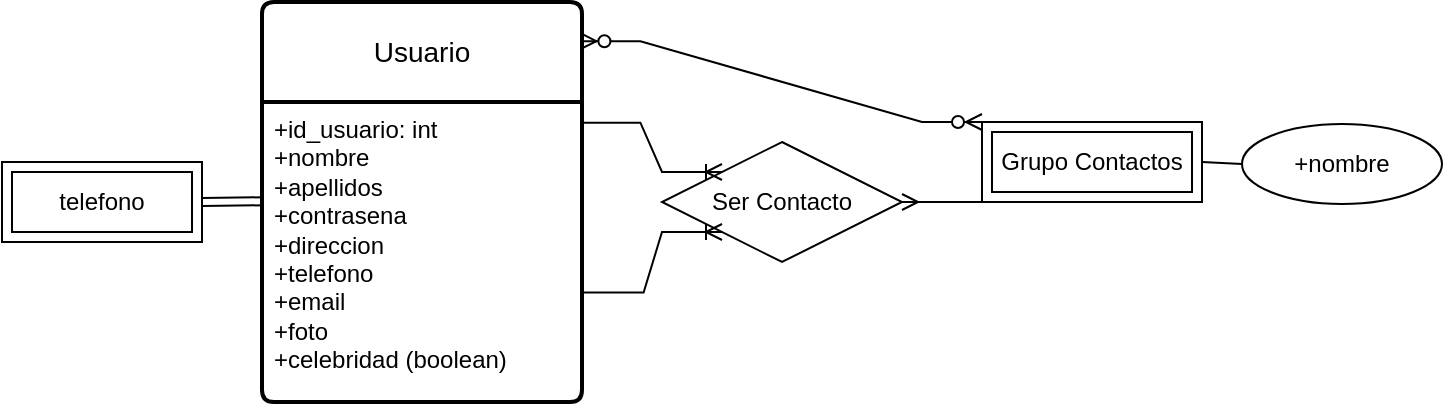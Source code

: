 <mxfile version="22.0.4" type="github">
  <diagram id="R2lEEEUBdFMjLlhIrx00" name="Page-1">
    <mxGraphModel dx="1290" dy="574" grid="1" gridSize="10" guides="1" tooltips="1" connect="1" arrows="1" fold="1" page="1" pageScale="1" pageWidth="850" pageHeight="1100" math="0" shadow="0" extFonts="Permanent Marker^https://fonts.googleapis.com/css?family=Permanent+Marker">
      <root>
        <mxCell id="0" />
        <mxCell id="1" parent="0" />
        <mxCell id="4j3YTI05tPYxbYp34O56-1" value="Usuario" style="swimlane;childLayout=stackLayout;horizontal=1;startSize=50;horizontalStack=0;rounded=1;fontSize=14;fontStyle=0;strokeWidth=2;resizeParent=0;resizeLast=1;shadow=0;dashed=0;align=center;arcSize=4;whiteSpace=wrap;html=1;" vertex="1" parent="1">
          <mxGeometry x="150" y="88" width="160" height="200" as="geometry" />
        </mxCell>
        <mxCell id="4j3YTI05tPYxbYp34O56-2" value="+id_usuario: int&lt;br style=&quot;border-color: var(--border-color);&quot;&gt;+nombre&lt;br style=&quot;border-color: var(--border-color);&quot;&gt;+apellidos&lt;br style=&quot;border-color: var(--border-color);&quot;&gt;+contrasena&lt;br style=&quot;border-color: var(--border-color);&quot;&gt;+direccion&lt;br style=&quot;border-color: var(--border-color);&quot;&gt;+telefono&lt;br style=&quot;border-color: var(--border-color);&quot;&gt;+email&lt;br style=&quot;border-color: var(--border-color);&quot;&gt;+foto&lt;br&gt;+celebridad (boolean)" style="align=left;strokeColor=none;fillColor=none;spacingLeft=4;fontSize=12;verticalAlign=top;resizable=0;rotatable=0;part=1;html=1;" vertex="1" parent="4j3YTI05tPYxbYp34O56-1">
          <mxGeometry y="50" width="160" height="150" as="geometry" />
        </mxCell>
        <mxCell id="4j3YTI05tPYxbYp34O56-5" value="telefono" style="shape=ext;margin=3;double=1;whiteSpace=wrap;html=1;align=center;" vertex="1" parent="1">
          <mxGeometry x="20" y="168" width="100" height="40" as="geometry" />
        </mxCell>
        <mxCell id="4j3YTI05tPYxbYp34O56-6" value="" style="shape=link;html=1;rounded=0;exitX=1;exitY=0.5;exitDx=0;exitDy=0;entryX=0;entryY=0.331;entryDx=0;entryDy=0;entryPerimeter=0;" edge="1" parent="1" source="4j3YTI05tPYxbYp34O56-5" target="4j3YTI05tPYxbYp34O56-2">
          <mxGeometry width="100" relative="1" as="geometry">
            <mxPoint x="150" y="190" as="sourcePoint" />
            <mxPoint x="250" y="190" as="targetPoint" />
          </mxGeometry>
        </mxCell>
        <mxCell id="4j3YTI05tPYxbYp34O56-10" value="Ser Contacto" style="shape=rhombus;perimeter=rhombusPerimeter;whiteSpace=wrap;html=1;align=center;" vertex="1" parent="1">
          <mxGeometry x="350" y="158" width="120" height="60" as="geometry" />
        </mxCell>
        <mxCell id="4j3YTI05tPYxbYp34O56-11" value="" style="edgeStyle=entityRelationEdgeStyle;fontSize=12;html=1;endArrow=ERoneToMany;rounded=0;exitX=0.995;exitY=0.069;exitDx=0;exitDy=0;entryX=0;entryY=0;entryDx=0;entryDy=0;exitPerimeter=0;" edge="1" parent="1" source="4j3YTI05tPYxbYp34O56-2" target="4j3YTI05tPYxbYp34O56-10">
          <mxGeometry width="100" height="100" relative="1" as="geometry">
            <mxPoint x="360" y="140" as="sourcePoint" />
            <mxPoint x="375" y="168" as="targetPoint" />
          </mxGeometry>
        </mxCell>
        <mxCell id="4j3YTI05tPYxbYp34O56-15" value="" style="edgeStyle=entityRelationEdgeStyle;fontSize=12;html=1;endArrow=ERoneToMany;rounded=0;exitX=1.005;exitY=0.635;exitDx=0;exitDy=0;exitPerimeter=0;entryX=0;entryY=1;entryDx=0;entryDy=0;" edge="1" parent="1" source="4j3YTI05tPYxbYp34O56-2" target="4j3YTI05tPYxbYp34O56-10">
          <mxGeometry width="100" height="100" relative="1" as="geometry">
            <mxPoint x="370" y="390" as="sourcePoint" />
            <mxPoint x="370" y="203" as="targetPoint" />
          </mxGeometry>
        </mxCell>
        <mxCell id="4j3YTI05tPYxbYp34O56-16" value="Grupo Contactos" style="shape=ext;margin=3;double=1;whiteSpace=wrap;html=1;align=center;" vertex="1" parent="1">
          <mxGeometry x="510" y="148" width="110" height="40" as="geometry" />
        </mxCell>
        <mxCell id="4j3YTI05tPYxbYp34O56-17" value="+nombre" style="ellipse;whiteSpace=wrap;html=1;align=center;" vertex="1" parent="1">
          <mxGeometry x="640" y="149" width="100" height="40" as="geometry" />
        </mxCell>
        <mxCell id="4j3YTI05tPYxbYp34O56-18" value="" style="endArrow=none;html=1;rounded=0;entryX=0;entryY=0.5;entryDx=0;entryDy=0;exitX=1;exitY=0.5;exitDx=0;exitDy=0;" edge="1" parent="1" source="4j3YTI05tPYxbYp34O56-16" target="4j3YTI05tPYxbYp34O56-17">
          <mxGeometry width="50" height="50" relative="1" as="geometry">
            <mxPoint x="460" y="100" as="sourcePoint" />
            <mxPoint x="510" y="50" as="targetPoint" />
          </mxGeometry>
        </mxCell>
        <mxCell id="4j3YTI05tPYxbYp34O56-22" value="" style="edgeStyle=entityRelationEdgeStyle;fontSize=12;html=1;endArrow=ERzeroToMany;endFill=1;startArrow=ERzeroToMany;rounded=0;exitX=0.995;exitY=0.098;exitDx=0;exitDy=0;exitPerimeter=0;entryX=0;entryY=0;entryDx=0;entryDy=0;" edge="1" parent="1" source="4j3YTI05tPYxbYp34O56-1" target="4j3YTI05tPYxbYp34O56-16">
          <mxGeometry width="100" height="100" relative="1" as="geometry">
            <mxPoint x="370" y="130" as="sourcePoint" />
            <mxPoint x="470" y="30" as="targetPoint" />
          </mxGeometry>
        </mxCell>
        <mxCell id="4j3YTI05tPYxbYp34O56-23" value="" style="edgeStyle=entityRelationEdgeStyle;fontSize=12;html=1;endArrow=ERmany;rounded=0;exitX=0;exitY=1;exitDx=0;exitDy=0;" edge="1" parent="1" source="4j3YTI05tPYxbYp34O56-16" target="4j3YTI05tPYxbYp34O56-10">
          <mxGeometry width="100" height="100" relative="1" as="geometry">
            <mxPoint x="410" y="410" as="sourcePoint" />
            <mxPoint x="510" y="310" as="targetPoint" />
          </mxGeometry>
        </mxCell>
      </root>
    </mxGraphModel>
  </diagram>
</mxfile>
